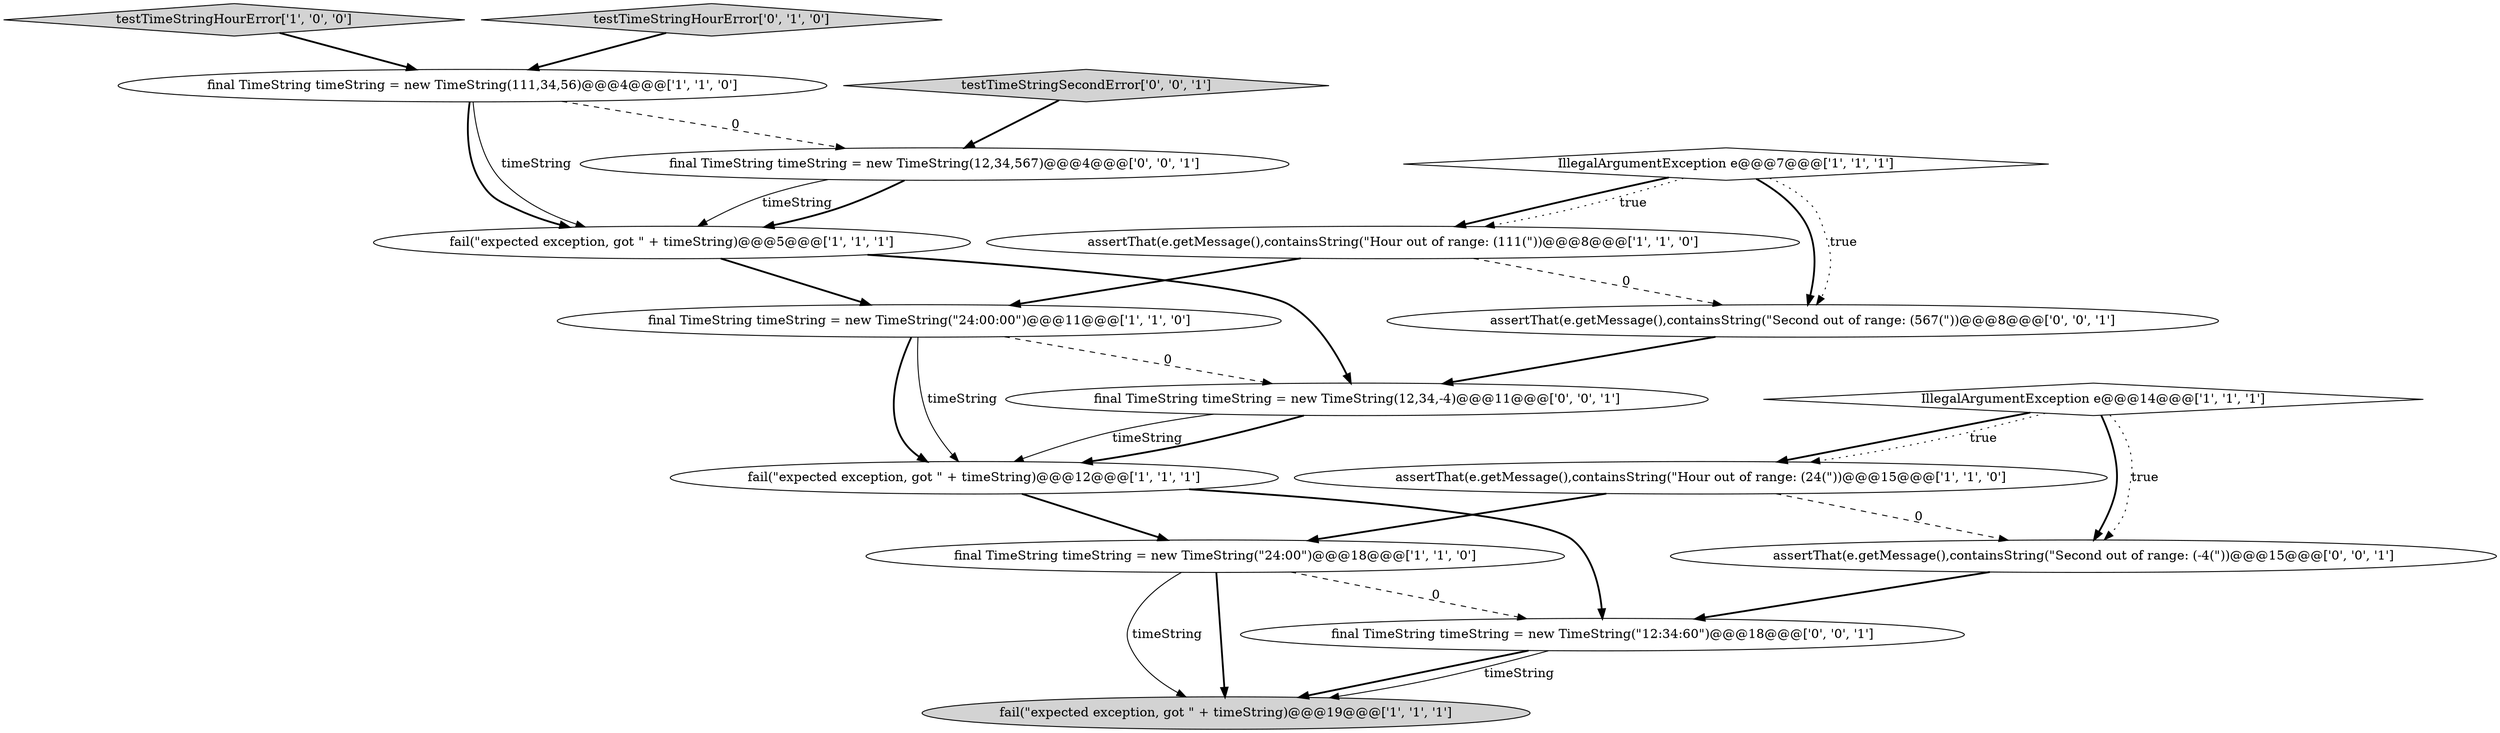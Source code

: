 digraph {
15 [style = filled, label = "assertThat(e.getMessage(),containsString(\"Second out of range: (567(\"))@@@8@@@['0', '0', '1']", fillcolor = white, shape = ellipse image = "AAA0AAABBB3BBB"];
10 [style = filled, label = "IllegalArgumentException e@@@7@@@['1', '1', '1']", fillcolor = white, shape = diamond image = "AAA0AAABBB1BBB"];
3 [style = filled, label = "fail(\"expected exception, got \" + timeString)@@@19@@@['1', '1', '1']", fillcolor = lightgray, shape = ellipse image = "AAA0AAABBB1BBB"];
0 [style = filled, label = "final TimeString timeString = new TimeString(111,34,56)@@@4@@@['1', '1', '0']", fillcolor = white, shape = ellipse image = "AAA0AAABBB1BBB"];
5 [style = filled, label = "fail(\"expected exception, got \" + timeString)@@@5@@@['1', '1', '1']", fillcolor = white, shape = ellipse image = "AAA0AAABBB1BBB"];
16 [style = filled, label = "testTimeStringSecondError['0', '0', '1']", fillcolor = lightgray, shape = diamond image = "AAA0AAABBB3BBB"];
2 [style = filled, label = "IllegalArgumentException e@@@14@@@['1', '1', '1']", fillcolor = white, shape = diamond image = "AAA0AAABBB1BBB"];
1 [style = filled, label = "final TimeString timeString = new TimeString(\"24:00:00\")@@@11@@@['1', '1', '0']", fillcolor = white, shape = ellipse image = "AAA0AAABBB1BBB"];
4 [style = filled, label = "assertThat(e.getMessage(),containsString(\"Hour out of range: (111(\"))@@@8@@@['1', '1', '0']", fillcolor = white, shape = ellipse image = "AAA0AAABBB1BBB"];
9 [style = filled, label = "testTimeStringHourError['1', '0', '0']", fillcolor = lightgray, shape = diamond image = "AAA0AAABBB1BBB"];
12 [style = filled, label = "final TimeString timeString = new TimeString(12,34,-4)@@@11@@@['0', '0', '1']", fillcolor = white, shape = ellipse image = "AAA0AAABBB3BBB"];
13 [style = filled, label = "final TimeString timeString = new TimeString(12,34,567)@@@4@@@['0', '0', '1']", fillcolor = white, shape = ellipse image = "AAA0AAABBB3BBB"];
11 [style = filled, label = "testTimeStringHourError['0', '1', '0']", fillcolor = lightgray, shape = diamond image = "AAA0AAABBB2BBB"];
17 [style = filled, label = "final TimeString timeString = new TimeString(\"12:34:60\")@@@18@@@['0', '0', '1']", fillcolor = white, shape = ellipse image = "AAA0AAABBB3BBB"];
7 [style = filled, label = "fail(\"expected exception, got \" + timeString)@@@12@@@['1', '1', '1']", fillcolor = white, shape = ellipse image = "AAA0AAABBB1BBB"];
6 [style = filled, label = "assertThat(e.getMessage(),containsString(\"Hour out of range: (24(\"))@@@15@@@['1', '1', '0']", fillcolor = white, shape = ellipse image = "AAA0AAABBB1BBB"];
8 [style = filled, label = "final TimeString timeString = new TimeString(\"24:00\")@@@18@@@['1', '1', '0']", fillcolor = white, shape = ellipse image = "AAA0AAABBB1BBB"];
14 [style = filled, label = "assertThat(e.getMessage(),containsString(\"Second out of range: (-4(\"))@@@15@@@['0', '0', '1']", fillcolor = white, shape = ellipse image = "AAA0AAABBB3BBB"];
0->5 [style = solid, label="timeString"];
16->13 [style = bold, label=""];
12->7 [style = solid, label="timeString"];
7->17 [style = bold, label=""];
10->15 [style = bold, label=""];
9->0 [style = bold, label=""];
8->3 [style = solid, label="timeString"];
13->5 [style = solid, label="timeString"];
2->6 [style = bold, label=""];
8->3 [style = bold, label=""];
14->17 [style = bold, label=""];
6->14 [style = dashed, label="0"];
7->8 [style = bold, label=""];
1->7 [style = bold, label=""];
12->7 [style = bold, label=""];
10->15 [style = dotted, label="true"];
1->12 [style = dashed, label="0"];
5->1 [style = bold, label=""];
11->0 [style = bold, label=""];
5->12 [style = bold, label=""];
2->6 [style = dotted, label="true"];
4->15 [style = dashed, label="0"];
2->14 [style = bold, label=""];
6->8 [style = bold, label=""];
0->13 [style = dashed, label="0"];
13->5 [style = bold, label=""];
10->4 [style = bold, label=""];
17->3 [style = bold, label=""];
8->17 [style = dashed, label="0"];
17->3 [style = solid, label="timeString"];
2->14 [style = dotted, label="true"];
4->1 [style = bold, label=""];
15->12 [style = bold, label=""];
1->7 [style = solid, label="timeString"];
10->4 [style = dotted, label="true"];
0->5 [style = bold, label=""];
}
